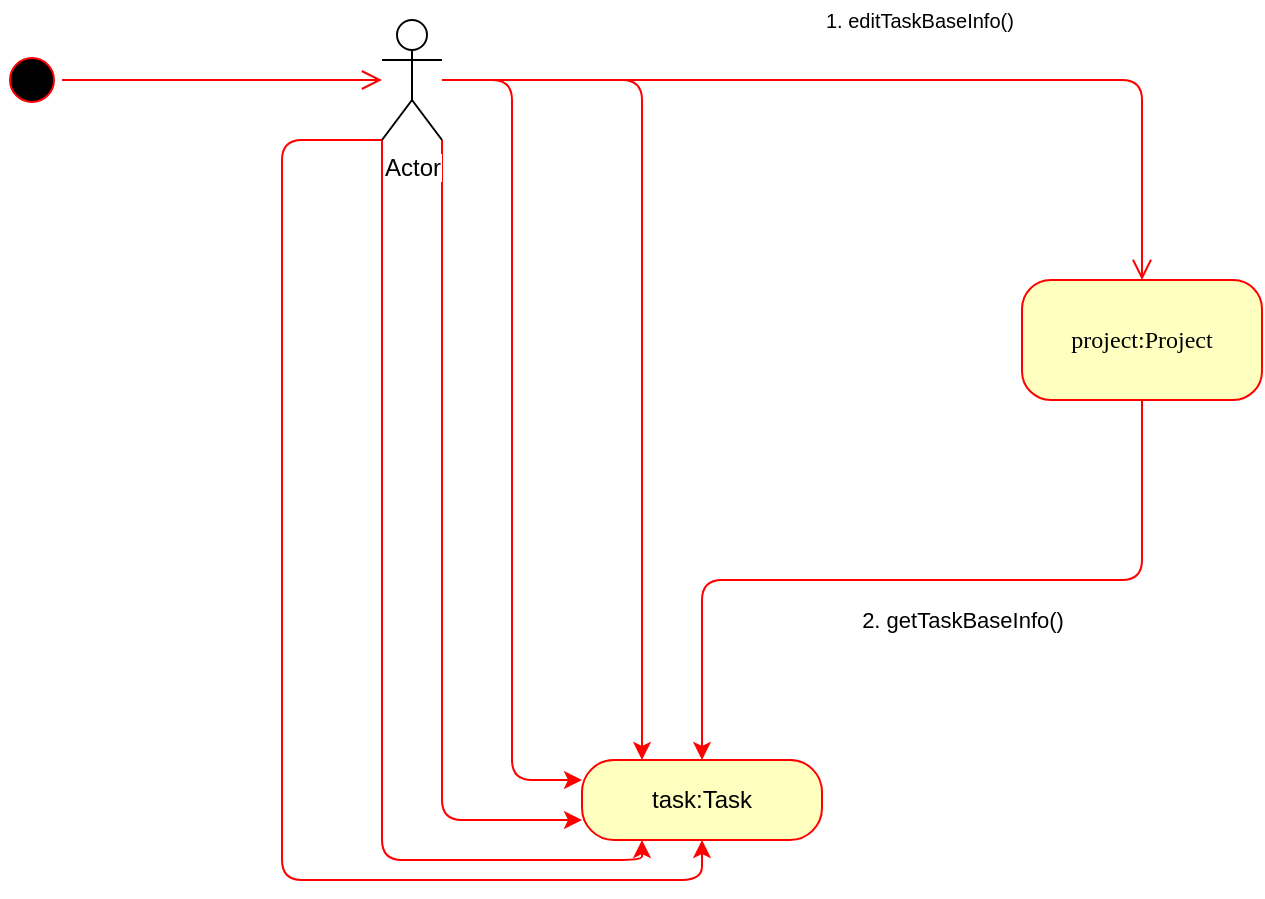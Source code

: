 <mxfile version="10.6.7"><diagram name="Page-1" id="58cdce13-f638-feb5-8d6f-7d28b1aa9fa0"><mxGraphModel dx="1394" dy="755" grid="1" gridSize="10" guides="1" tooltips="1" connect="1" arrows="1" fold="1" page="1" pageScale="1" pageWidth="1100" pageHeight="850" background="#ffffff" math="0" shadow="0"><root><mxCell id="0"/><mxCell id="1" parent="0"/><mxCell id="382b91b5511bd0f7-1" value="" style="ellipse;html=1;shape=startState;fillColor=#000000;strokeColor=#ff0000;rounded=1;shadow=0;comic=0;labelBackgroundColor=none;fontFamily=Verdana;fontSize=12;fontColor=#000000;align=center;direction=south;" parent="1" vertex="1"><mxGeometry x="130" y="135" width="30" height="30" as="geometry"/></mxCell><mxCell id="HUcn9FJM5_dCD9us_pPH-1" value="2. getTaskBaseInfo()" style="edgeStyle=orthogonalEdgeStyle;rounded=1;orthogonalLoop=1;jettySize=auto;html=1;exitX=0.5;exitY=1;exitDx=0;exitDy=0;strokeColor=#FF0000;" parent="1" source="382b91b5511bd0f7-7" target="gJLKpaYXSUN0Xv2_VoQH-10" edge="1"><mxGeometry x="-0.1" y="20" relative="1" as="geometry"><mxPoint as="offset"/></mxGeometry></mxCell><mxCell id="382b91b5511bd0f7-7" value="project:Project" style="rounded=1;whiteSpace=wrap;html=1;arcSize=24;fillColor=#ffffc0;strokeColor=#ff0000;shadow=0;comic=0;labelBackgroundColor=none;fontFamily=Verdana;fontSize=12;fontColor=#000000;align=center;" parent="1" vertex="1"><mxGeometry x="640" y="250" width="120" height="60" as="geometry"/></mxCell><mxCell id="2a3bc250acf0617d-9" style="edgeStyle=orthogonalEdgeStyle;html=1;labelBackgroundColor=none;endArrow=open;endSize=8;strokeColor=#ff0000;fontFamily=Verdana;fontSize=12;align=left;" parent="1" source="382b91b5511bd0f7-1" edge="1"><mxGeometry relative="1" as="geometry"><mxPoint x="320" y="150" as="targetPoint"/></mxGeometry></mxCell><mxCell id="2a3bc250acf0617d-10" style="edgeStyle=orthogonalEdgeStyle;html=1;labelBackgroundColor=none;endArrow=open;endSize=8;strokeColor=#ff0000;fontFamily=Verdana;fontSize=12;align=left;" parent="1" target="382b91b5511bd0f7-7" edge="1"><mxGeometry relative="1" as="geometry"><Array as="points"><mxPoint x="360" y="150"/><mxPoint x="480" y="150"/></Array><mxPoint x="350" y="150" as="sourcePoint"/><mxPoint x="450" y="160" as="targetPoint"/></mxGeometry></mxCell><mxCell id="sQdkponqpXCaSxFF86qB-1" style="edgeStyle=orthogonalEdgeStyle;rounded=1;orthogonalLoop=1;jettySize=auto;html=1;entryX=0.25;entryY=0;entryDx=0;entryDy=0;strokeColor=#FF0000;" edge="1" parent="1" source="9rXHQXy1H_-N6-NmS4Td-7" target="gJLKpaYXSUN0Xv2_VoQH-10"><mxGeometry relative="1" as="geometry"/></mxCell><mxCell id="sQdkponqpXCaSxFF86qB-2" style="edgeStyle=orthogonalEdgeStyle;rounded=1;orthogonalLoop=1;jettySize=auto;html=1;entryX=0;entryY=0.25;entryDx=0;entryDy=0;strokeColor=#FF0000;" edge="1" parent="1" source="9rXHQXy1H_-N6-NmS4Td-7" target="gJLKpaYXSUN0Xv2_VoQH-10"><mxGeometry relative="1" as="geometry"/></mxCell><mxCell id="sQdkponqpXCaSxFF86qB-3" style="edgeStyle=orthogonalEdgeStyle;rounded=1;orthogonalLoop=1;jettySize=auto;html=1;entryX=0;entryY=0.75;entryDx=0;entryDy=0;strokeColor=#FF0000;" edge="1" parent="1" source="9rXHQXy1H_-N6-NmS4Td-7" target="gJLKpaYXSUN0Xv2_VoQH-10"><mxGeometry relative="1" as="geometry"><Array as="points"><mxPoint x="350" y="520"/></Array></mxGeometry></mxCell><mxCell id="sQdkponqpXCaSxFF86qB-4" style="edgeStyle=orthogonalEdgeStyle;rounded=1;orthogonalLoop=1;jettySize=auto;html=1;strokeColor=#FF0000;entryX=0.25;entryY=1;entryDx=0;entryDy=0;" edge="1" parent="1" source="9rXHQXy1H_-N6-NmS4Td-7" target="gJLKpaYXSUN0Xv2_VoQH-10"><mxGeometry relative="1" as="geometry"><mxPoint x="450" y="540" as="targetPoint"/><Array as="points"><mxPoint x="320" y="540"/><mxPoint x="450" y="540"/></Array></mxGeometry></mxCell><mxCell id="sQdkponqpXCaSxFF86qB-5" style="edgeStyle=orthogonalEdgeStyle;rounded=1;orthogonalLoop=1;jettySize=auto;html=1;exitX=0;exitY=1;exitDx=0;exitDy=0;exitPerimeter=0;entryX=0.5;entryY=1;entryDx=0;entryDy=0;strokeColor=#FF0000;" edge="1" parent="1" source="9rXHQXy1H_-N6-NmS4Td-7" target="gJLKpaYXSUN0Xv2_VoQH-10"><mxGeometry relative="1" as="geometry"><Array as="points"><mxPoint x="270" y="180"/><mxPoint x="270" y="550"/><mxPoint x="480" y="550"/></Array></mxGeometry></mxCell><mxCell id="9rXHQXy1H_-N6-NmS4Td-7" value="Actor" style="shape=umlActor;verticalLabelPosition=bottom;labelBackgroundColor=#ffffff;verticalAlign=top;html=1;outlineConnect=0;" parent="1" vertex="1"><mxGeometry x="320" y="120" width="30" height="60" as="geometry"/></mxCell><mxCell id="9rXHQXy1H_-N6-NmS4Td-1" value="&lt;font style=&quot;font-size: 10px&quot;&gt;1. editTaskBaseInfo()&lt;/font&gt;" style="text;html=1;resizable=0;points=[];autosize=1;align=left;verticalAlign=top;spacingTop=-4;" parent="1" vertex="1"><mxGeometry x="540" y="110" width="110" height="20" as="geometry"/></mxCell><mxCell id="gJLKpaYXSUN0Xv2_VoQH-10" value="task:Task" style="rounded=1;whiteSpace=wrap;html=1;arcSize=40;fontColor=#000000;fillColor=#ffffc0;strokeColor=#ff0000;" parent="1" vertex="1"><mxGeometry x="420" y="490" width="120" height="40" as="geometry"/></mxCell></root></mxGraphModel></diagram></mxfile>